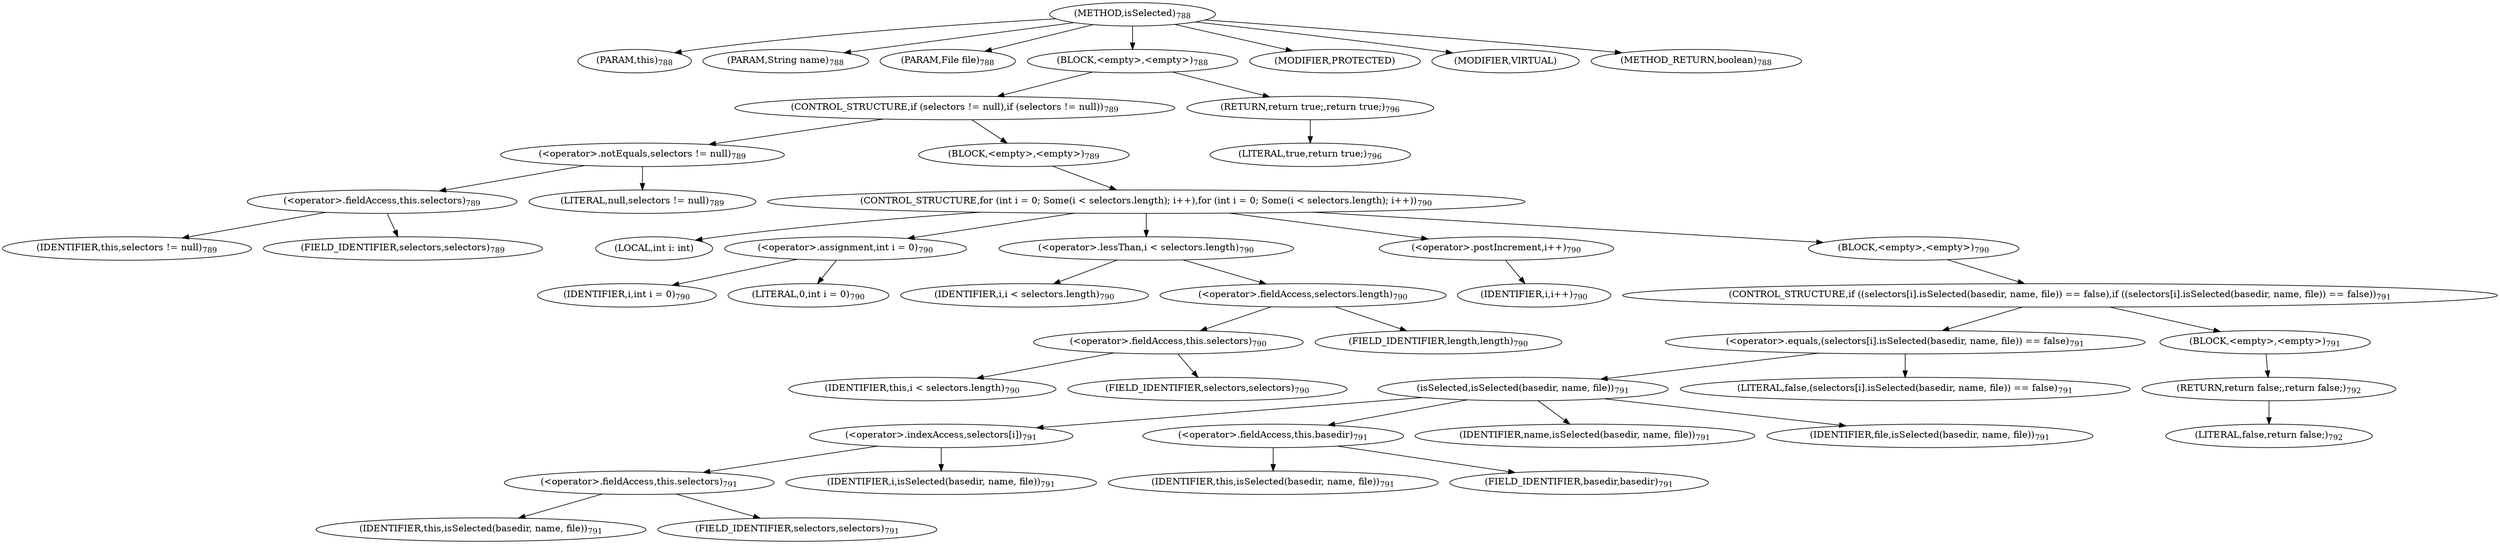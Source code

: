 digraph "isSelected" {  
"1299" [label = <(METHOD,isSelected)<SUB>788</SUB>> ]
"1300" [label = <(PARAM,this)<SUB>788</SUB>> ]
"1301" [label = <(PARAM,String name)<SUB>788</SUB>> ]
"1302" [label = <(PARAM,File file)<SUB>788</SUB>> ]
"1303" [label = <(BLOCK,&lt;empty&gt;,&lt;empty&gt;)<SUB>788</SUB>> ]
"1304" [label = <(CONTROL_STRUCTURE,if (selectors != null),if (selectors != null))<SUB>789</SUB>> ]
"1305" [label = <(&lt;operator&gt;.notEquals,selectors != null)<SUB>789</SUB>> ]
"1306" [label = <(&lt;operator&gt;.fieldAccess,this.selectors)<SUB>789</SUB>> ]
"1307" [label = <(IDENTIFIER,this,selectors != null)<SUB>789</SUB>> ]
"1308" [label = <(FIELD_IDENTIFIER,selectors,selectors)<SUB>789</SUB>> ]
"1309" [label = <(LITERAL,null,selectors != null)<SUB>789</SUB>> ]
"1310" [label = <(BLOCK,&lt;empty&gt;,&lt;empty&gt;)<SUB>789</SUB>> ]
"1311" [label = <(CONTROL_STRUCTURE,for (int i = 0; Some(i &lt; selectors.length); i++),for (int i = 0; Some(i &lt; selectors.length); i++))<SUB>790</SUB>> ]
"1312" [label = <(LOCAL,int i: int)> ]
"1313" [label = <(&lt;operator&gt;.assignment,int i = 0)<SUB>790</SUB>> ]
"1314" [label = <(IDENTIFIER,i,int i = 0)<SUB>790</SUB>> ]
"1315" [label = <(LITERAL,0,int i = 0)<SUB>790</SUB>> ]
"1316" [label = <(&lt;operator&gt;.lessThan,i &lt; selectors.length)<SUB>790</SUB>> ]
"1317" [label = <(IDENTIFIER,i,i &lt; selectors.length)<SUB>790</SUB>> ]
"1318" [label = <(&lt;operator&gt;.fieldAccess,selectors.length)<SUB>790</SUB>> ]
"1319" [label = <(&lt;operator&gt;.fieldAccess,this.selectors)<SUB>790</SUB>> ]
"1320" [label = <(IDENTIFIER,this,i &lt; selectors.length)<SUB>790</SUB>> ]
"1321" [label = <(FIELD_IDENTIFIER,selectors,selectors)<SUB>790</SUB>> ]
"1322" [label = <(FIELD_IDENTIFIER,length,length)<SUB>790</SUB>> ]
"1323" [label = <(&lt;operator&gt;.postIncrement,i++)<SUB>790</SUB>> ]
"1324" [label = <(IDENTIFIER,i,i++)<SUB>790</SUB>> ]
"1325" [label = <(BLOCK,&lt;empty&gt;,&lt;empty&gt;)<SUB>790</SUB>> ]
"1326" [label = <(CONTROL_STRUCTURE,if ((selectors[i].isSelected(basedir, name, file)) == false),if ((selectors[i].isSelected(basedir, name, file)) == false))<SUB>791</SUB>> ]
"1327" [label = <(&lt;operator&gt;.equals,(selectors[i].isSelected(basedir, name, file)) == false)<SUB>791</SUB>> ]
"1328" [label = <(isSelected,isSelected(basedir, name, file))<SUB>791</SUB>> ]
"1329" [label = <(&lt;operator&gt;.indexAccess,selectors[i])<SUB>791</SUB>> ]
"1330" [label = <(&lt;operator&gt;.fieldAccess,this.selectors)<SUB>791</SUB>> ]
"1331" [label = <(IDENTIFIER,this,isSelected(basedir, name, file))<SUB>791</SUB>> ]
"1332" [label = <(FIELD_IDENTIFIER,selectors,selectors)<SUB>791</SUB>> ]
"1333" [label = <(IDENTIFIER,i,isSelected(basedir, name, file))<SUB>791</SUB>> ]
"1334" [label = <(&lt;operator&gt;.fieldAccess,this.basedir)<SUB>791</SUB>> ]
"1335" [label = <(IDENTIFIER,this,isSelected(basedir, name, file))<SUB>791</SUB>> ]
"1336" [label = <(FIELD_IDENTIFIER,basedir,basedir)<SUB>791</SUB>> ]
"1337" [label = <(IDENTIFIER,name,isSelected(basedir, name, file))<SUB>791</SUB>> ]
"1338" [label = <(IDENTIFIER,file,isSelected(basedir, name, file))<SUB>791</SUB>> ]
"1339" [label = <(LITERAL,false,(selectors[i].isSelected(basedir, name, file)) == false)<SUB>791</SUB>> ]
"1340" [label = <(BLOCK,&lt;empty&gt;,&lt;empty&gt;)<SUB>791</SUB>> ]
"1341" [label = <(RETURN,return false;,return false;)<SUB>792</SUB>> ]
"1342" [label = <(LITERAL,false,return false;)<SUB>792</SUB>> ]
"1343" [label = <(RETURN,return true;,return true;)<SUB>796</SUB>> ]
"1344" [label = <(LITERAL,true,return true;)<SUB>796</SUB>> ]
"1345" [label = <(MODIFIER,PROTECTED)> ]
"1346" [label = <(MODIFIER,VIRTUAL)> ]
"1347" [label = <(METHOD_RETURN,boolean)<SUB>788</SUB>> ]
  "1299" -> "1300" 
  "1299" -> "1301" 
  "1299" -> "1302" 
  "1299" -> "1303" 
  "1299" -> "1345" 
  "1299" -> "1346" 
  "1299" -> "1347" 
  "1303" -> "1304" 
  "1303" -> "1343" 
  "1304" -> "1305" 
  "1304" -> "1310" 
  "1305" -> "1306" 
  "1305" -> "1309" 
  "1306" -> "1307" 
  "1306" -> "1308" 
  "1310" -> "1311" 
  "1311" -> "1312" 
  "1311" -> "1313" 
  "1311" -> "1316" 
  "1311" -> "1323" 
  "1311" -> "1325" 
  "1313" -> "1314" 
  "1313" -> "1315" 
  "1316" -> "1317" 
  "1316" -> "1318" 
  "1318" -> "1319" 
  "1318" -> "1322" 
  "1319" -> "1320" 
  "1319" -> "1321" 
  "1323" -> "1324" 
  "1325" -> "1326" 
  "1326" -> "1327" 
  "1326" -> "1340" 
  "1327" -> "1328" 
  "1327" -> "1339" 
  "1328" -> "1329" 
  "1328" -> "1334" 
  "1328" -> "1337" 
  "1328" -> "1338" 
  "1329" -> "1330" 
  "1329" -> "1333" 
  "1330" -> "1331" 
  "1330" -> "1332" 
  "1334" -> "1335" 
  "1334" -> "1336" 
  "1340" -> "1341" 
  "1341" -> "1342" 
  "1343" -> "1344" 
}
